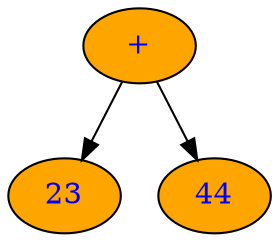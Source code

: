 digraph G{
node [style="filled", fillcolor="orange", fontcolor="blue"];
-6148914691232519786 [label = "+"]
-6148914691232519794 [label = "23"]
-6148914691232519786 -> -6148914691232519794
-6148914691232519790 [label = "44"]
-6148914691232519786 -> -6148914691232519790
}
